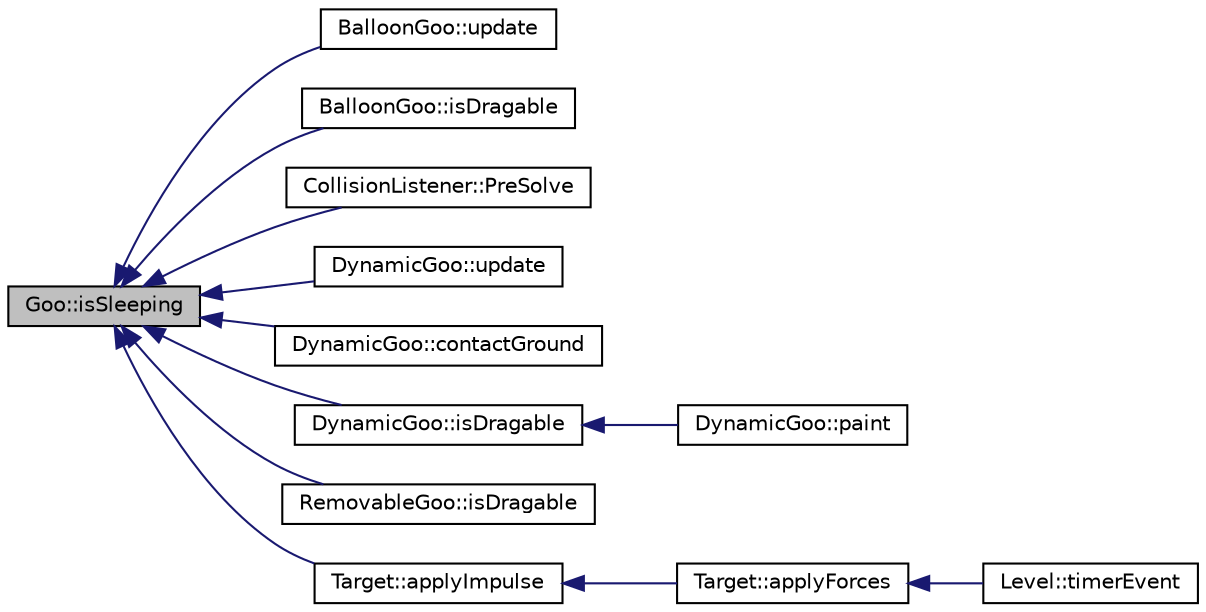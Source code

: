 digraph G
{
  edge [fontname="Helvetica",fontsize="10",labelfontname="Helvetica",labelfontsize="10"];
  node [fontname="Helvetica",fontsize="10",shape=record];
  rankdir="LR";
  Node1 [label="Goo::isSleeping",height=0.2,width=0.4,color="black", fillcolor="grey75", style="filled" fontcolor="black"];
  Node1 -> Node2 [dir="back",color="midnightblue",fontsize="10",style="solid",fontname="Helvetica"];
  Node2 [label="BalloonGoo::update",height=0.2,width=0.4,color="black", fillcolor="white", style="filled",URL="$da/dfa/classBalloonGoo.html#af5f6a827b0786213637689f48ca7e329"];
  Node1 -> Node3 [dir="back",color="midnightblue",fontsize="10",style="solid",fontname="Helvetica"];
  Node3 [label="BalloonGoo::isDragable",height=0.2,width=0.4,color="black", fillcolor="white", style="filled",URL="$da/dfa/classBalloonGoo.html#a28d4d15a92d3258d6d26654a534821f1"];
  Node1 -> Node4 [dir="back",color="midnightblue",fontsize="10",style="solid",fontname="Helvetica"];
  Node4 [label="CollisionListener::PreSolve",height=0.2,width=0.4,color="black", fillcolor="white", style="filled",URL="$d7/de9/classCollisionListener.html#accc6ff23dcbf8cbef31e68fe3c56837a"];
  Node1 -> Node5 [dir="back",color="midnightblue",fontsize="10",style="solid",fontname="Helvetica"];
  Node5 [label="DynamicGoo::update",height=0.2,width=0.4,color="black", fillcolor="white", style="filled",URL="$d6/d97/classDynamicGoo.html#a6e921cea42c85947d4a7757f7f2d454d"];
  Node1 -> Node6 [dir="back",color="midnightblue",fontsize="10",style="solid",fontname="Helvetica"];
  Node6 [label="DynamicGoo::contactGround",height=0.2,width=0.4,color="black", fillcolor="white", style="filled",URL="$d6/d97/classDynamicGoo.html#ac9db157f0df5a17a426b2f9041b55b64"];
  Node1 -> Node7 [dir="back",color="midnightblue",fontsize="10",style="solid",fontname="Helvetica"];
  Node7 [label="DynamicGoo::isDragable",height=0.2,width=0.4,color="black", fillcolor="white", style="filled",URL="$d6/d97/classDynamicGoo.html#ae82ec2cc83a790b789f7e0bc35646ef1"];
  Node7 -> Node8 [dir="back",color="midnightblue",fontsize="10",style="solid",fontname="Helvetica"];
  Node8 [label="DynamicGoo::paint",height=0.2,width=0.4,color="black", fillcolor="white", style="filled",URL="$d6/d97/classDynamicGoo.html#a99c36b2d16a431f50669bf69bbd88098"];
  Node1 -> Node9 [dir="back",color="midnightblue",fontsize="10",style="solid",fontname="Helvetica"];
  Node9 [label="RemovableGoo::isDragable",height=0.2,width=0.4,color="black", fillcolor="white", style="filled",URL="$dd/d58/classRemovableGoo.html#ac421b7ef4cb48e03be03b0ffc04e490d"];
  Node1 -> Node10 [dir="back",color="midnightblue",fontsize="10",style="solid",fontname="Helvetica"];
  Node10 [label="Target::applyImpulse",height=0.2,width=0.4,color="black", fillcolor="white", style="filled",URL="$d0/dc4/classTarget.html#a6d597b44d774f30629c6a2837dfed004"];
  Node10 -> Node11 [dir="back",color="midnightblue",fontsize="10",style="solid",fontname="Helvetica"];
  Node11 [label="Target::applyForces",height=0.2,width=0.4,color="black", fillcolor="white", style="filled",URL="$d0/dc4/classTarget.html#af7417d1a5f45b07919cfcc3aede4d4be"];
  Node11 -> Node12 [dir="back",color="midnightblue",fontsize="10",style="solid",fontname="Helvetica"];
  Node12 [label="Level::timerEvent",height=0.2,width=0.4,color="black", fillcolor="white", style="filled",URL="$d2/d9d/classLevel.html#a47263f00b559de3fce0164f9efac0f6b"];
}
